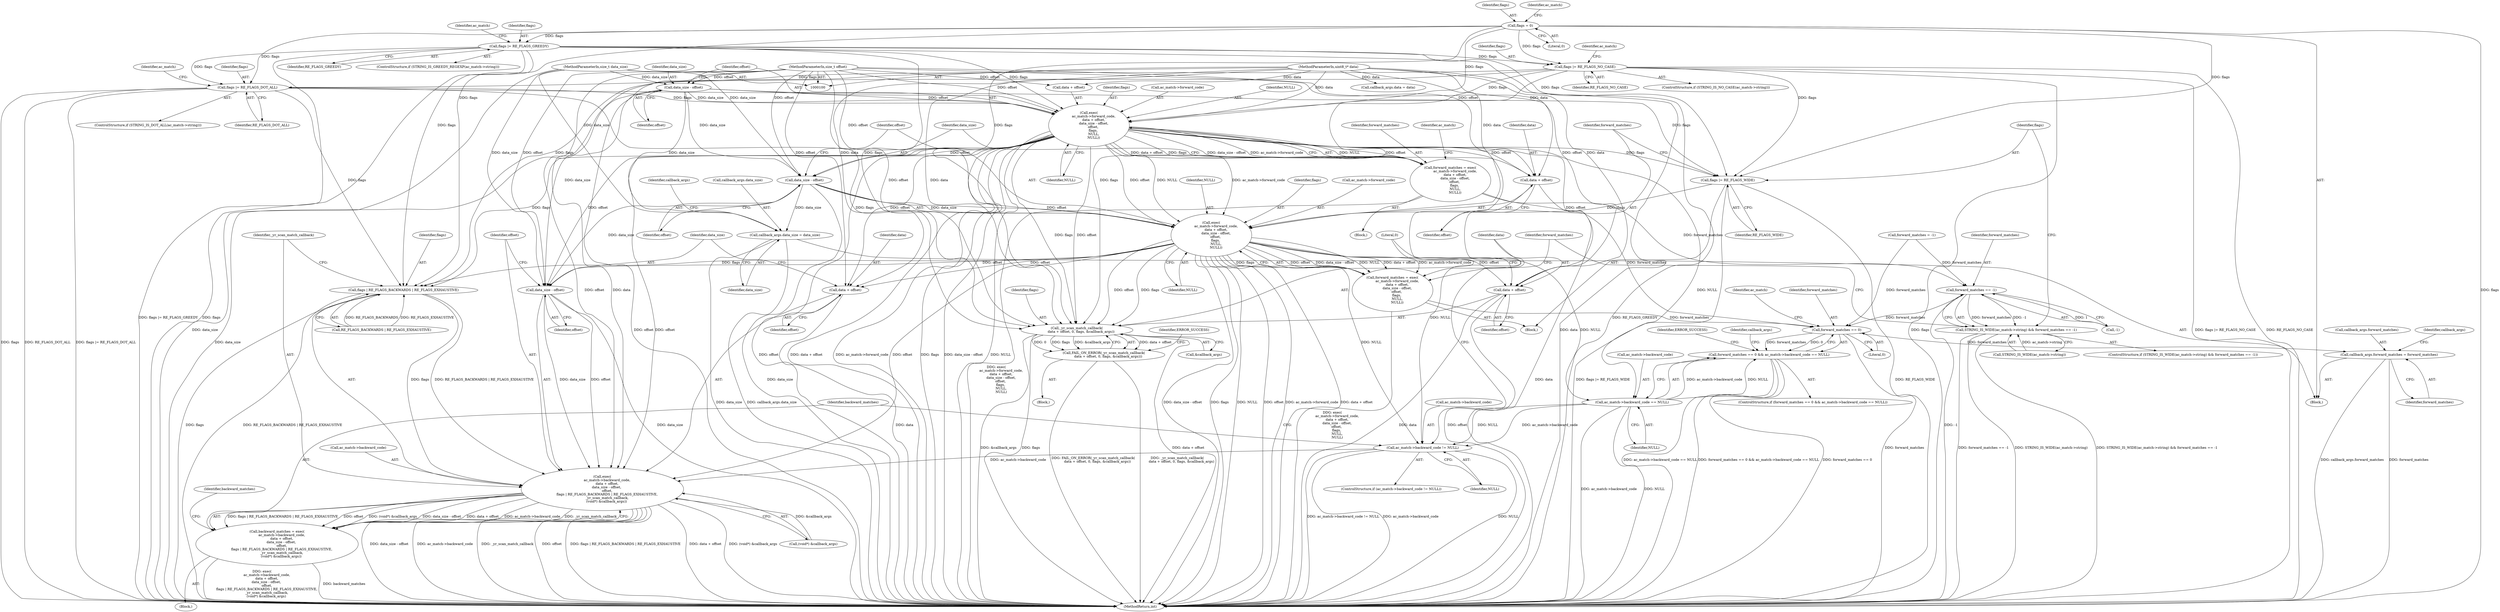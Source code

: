 digraph "0_yara_83d799804648c2a0895d40a19835d9b757c6fa4e_2@pointer" {
"1000168" [label="(Call,exec(\n         ac_match->forward_code,\n         data + offset,\n         data_size - offset,\n        offset,\n        flags,\n         NULL,\n         NULL))"];
"1000103" [label="(MethodParameterIn,uint8_t* data)"];
"1000106" [label="(MethodParameterIn,size_t offset)"];
"1000175" [label="(Call,data_size - offset)"];
"1000104" [label="(MethodParameterIn,size_t data_size)"];
"1000129" [label="(Call,flags |= RE_FLAGS_GREEDY)"];
"1000121" [label="(Call,flags = 0)"];
"1000137" [label="(Call,flags |= RE_FLAGS_NO_CASE)"];
"1000145" [label="(Call,flags |= RE_FLAGS_DOT_ALL)"];
"1000166" [label="(Call,forward_matches = exec(\n         ac_match->forward_code,\n         data + offset,\n         data_size - offset,\n        offset,\n        flags,\n         NULL,\n         NULL))"];
"1000188" [label="(Call,forward_matches == -1)"];
"1000183" [label="(Call,STRING_IS_WIDE(ac_match->string) && forward_matches == -1)"];
"1000232" [label="(Call,forward_matches == 0)"];
"1000231" [label="(Call,forward_matches == 0 && ac_match->backward_code == NULL)"];
"1000269" [label="(Call,callback_args.forward_matches = forward_matches)"];
"1000193" [label="(Call,flags |= RE_FLAGS_WIDE)"];
"1000198" [label="(Call,exec(\n         ac_match->forward_code,\n         data + offset,\n         data_size - offset,\n        offset,\n        flags,\n         NULL,\n         NULL))"];
"1000196" [label="(Call,forward_matches = exec(\n         ac_match->forward_code,\n         data + offset,\n         data_size - offset,\n        offset,\n        flags,\n         NULL,\n         NULL))"];
"1000235" [label="(Call,ac_match->backward_code == NULL)"];
"1000283" [label="(Call,ac_match->backward_code != NULL)"];
"1000291" [label="(Call,exec(\n         ac_match->backward_code,\n         data + offset,\n        data_size - offset,\n         offset,\n         flags | RE_FLAGS_BACKWARDS | RE_FLAGS_EXHAUSTIVE,\n         _yr_scan_match_callback,\n        (void*) &callback_args))"];
"1000289" [label="(Call,backward_matches = exec(\n         ac_match->backward_code,\n         data + offset,\n        data_size - offset,\n         offset,\n         flags | RE_FLAGS_BACKWARDS | RE_FLAGS_EXHAUSTIVE,\n         _yr_scan_match_callback,\n        (void*) &callback_args))"];
"1000295" [label="(Call,data + offset)"];
"1000298" [label="(Call,data_size - offset)"];
"1000302" [label="(Call,flags | RE_FLAGS_BACKWARDS | RE_FLAGS_EXHAUSTIVE)"];
"1000330" [label="(Call,_yr_scan_match_callback(\n        data + offset, 0, flags, &callback_args))"];
"1000329" [label="(Call,FAIL_ON_ERROR(_yr_scan_match_callback(\n        data + offset, 0, flags, &callback_args)))"];
"1000331" [label="(Call,data + offset)"];
"1000202" [label="(Call,data + offset)"];
"1000205" [label="(Call,data_size - offset)"];
"1000259" [label="(Call,callback_args.data_size = data_size)"];
"1000334" [label="(Literal,0)"];
"1000129" [label="(Call,flags |= RE_FLAGS_GREEDY)"];
"1000211" [label="(Identifier,NULL)"];
"1000336" [label="(Call,&callback_args)"];
"1000202" [label="(Call,data + offset)"];
"1000339" [label="(Identifier,ERROR_SUCCESS)"];
"1000208" [label="(Identifier,offset)"];
"1000298" [label="(Call,data_size - offset)"];
"1000132" [label="(ControlStructure,if (STRING_IS_NO_CASE(ac_match->string)))"];
"1000333" [label="(Identifier,offset)"];
"1000167" [label="(Identifier,forward_matches)"];
"1000263" [label="(Identifier,data_size)"];
"1000210" [label="(Identifier,NULL)"];
"1000296" [label="(Identifier,data)"];
"1000289" [label="(Call,backward_matches = exec(\n         ac_match->backward_code,\n         data + offset,\n        data_size - offset,\n         offset,\n         flags | RE_FLAGS_BACKWARDS | RE_FLAGS_EXHAUSTIVE,\n         _yr_scan_match_callback,\n        (void*) &callback_args))"];
"1000270" [label="(Call,callback_args.forward_matches)"];
"1000302" [label="(Call,flags | RE_FLAGS_BACKWARDS | RE_FLAGS_EXHAUSTIVE)"];
"1000124" [label="(ControlStructure,if (STRING_IS_GREEDY_REGEXP(ac_match->string)))"];
"1000284" [label="(Call,ac_match->backward_code)"];
"1000209" [label="(Identifier,flags)"];
"1000332" [label="(Identifier,data)"];
"1000107" [label="(Block,)"];
"1000177" [label="(Identifier,offset)"];
"1000231" [label="(Call,forward_matches == 0 && ac_match->backward_code == NULL)"];
"1000138" [label="(Identifier,flags)"];
"1000331" [label="(Call,data + offset)"];
"1000179" [label="(Identifier,flags)"];
"1000195" [label="(Identifier,RE_FLAGS_WIDE)"];
"1000290" [label="(Identifier,backward_matches)"];
"1000151" [label="(Identifier,ac_match)"];
"1000193" [label="(Call,flags |= RE_FLAGS_WIDE)"];
"1000291" [label="(Call,exec(\n         ac_match->backward_code,\n         data + offset,\n        data_size - offset,\n         offset,\n         flags | RE_FLAGS_BACKWARDS | RE_FLAGS_EXHAUSTIVE,\n         _yr_scan_match_callback,\n        (void*) &callback_args))"];
"1000269" [label="(Call,callback_args.forward_matches = forward_matches)"];
"1000297" [label="(Identifier,offset)"];
"1000169" [label="(Call,ac_match->forward_code)"];
"1000235" [label="(Call,ac_match->backward_code == NULL)"];
"1000172" [label="(Call,data + offset)"];
"1000283" [label="(Call,ac_match->backward_code != NULL)"];
"1000288" [label="(Block,)"];
"1000276" [label="(Identifier,callback_args)"];
"1000206" [label="(Identifier,data_size)"];
"1000186" [label="(Identifier,ac_match)"];
"1000176" [label="(Identifier,data_size)"];
"1000301" [label="(Identifier,offset)"];
"1000287" [label="(Identifier,NULL)"];
"1000166" [label="(Call,forward_matches = exec(\n         ac_match->forward_code,\n         data + offset,\n         data_size - offset,\n        offset,\n        flags,\n         NULL,\n         NULL))"];
"1000123" [label="(Literal,0)"];
"1000299" [label="(Identifier,data_size)"];
"1000184" [label="(Call,STRING_IS_WIDE(ac_match->string))"];
"1000259" [label="(Call,callback_args.data_size = data_size)"];
"1000205" [label="(Call,data_size - offset)"];
"1000121" [label="(Call,flags = 0)"];
"1000197" [label="(Identifier,forward_matches)"];
"1000194" [label="(Identifier,flags)"];
"1000335" [label="(Identifier,flags)"];
"1000183" [label="(Call,STRING_IS_WIDE(ac_match->string) && forward_matches == -1)"];
"1000130" [label="(Identifier,flags)"];
"1000232" [label="(Call,forward_matches == 0)"];
"1000111" [label="(Call,forward_matches = -1)"];
"1000254" [label="(Call,callback_args.data = data)"];
"1000165" [label="(Block,)"];
"1000295" [label="(Call,data + offset)"];
"1000282" [label="(ControlStructure,if (ac_match->backward_code != NULL))"];
"1000300" [label="(Identifier,offset)"];
"1000307" [label="(Identifier,_yr_scan_match_callback)"];
"1000244" [label="(Identifier,callback_args)"];
"1000266" [label="(Identifier,callback_args)"];
"1000328" [label="(Block,)"];
"1000273" [label="(Identifier,forward_matches)"];
"1000122" [label="(Identifier,flags)"];
"1000189" [label="(Identifier,forward_matches)"];
"1000313" [label="(Identifier,backward_matches)"];
"1000237" [label="(Identifier,ac_match)"];
"1000303" [label="(Identifier,flags)"];
"1000292" [label="(Call,ac_match->backward_code)"];
"1000147" [label="(Identifier,RE_FLAGS_DOT_ALL)"];
"1000260" [label="(Call,callback_args.data_size)"];
"1000168" [label="(Call,exec(\n         ac_match->forward_code,\n         data + offset,\n         data_size - offset,\n        offset,\n        flags,\n         NULL,\n         NULL))"];
"1000308" [label="(Call,(void*) &callback_args)"];
"1000340" [label="(MethodReturn,int)"];
"1000190" [label="(Call,-1)"];
"1000127" [label="(Identifier,ac_match)"];
"1000204" [label="(Identifier,offset)"];
"1000239" [label="(Identifier,NULL)"];
"1000137" [label="(Call,flags |= RE_FLAGS_NO_CASE)"];
"1000140" [label="(ControlStructure,if (STRING_IS_DOT_ALL(ac_match->string)))"];
"1000145" [label="(Call,flags |= RE_FLAGS_DOT_ALL)"];
"1000199" [label="(Call,ac_match->forward_code)"];
"1000213" [label="(Identifier,forward_matches)"];
"1000175" [label="(Call,data_size - offset)"];
"1000139" [label="(Identifier,RE_FLAGS_NO_CASE)"];
"1000207" [label="(Identifier,offset)"];
"1000106" [label="(MethodParameterIn,size_t offset)"];
"1000203" [label="(Identifier,data)"];
"1000230" [label="(ControlStructure,if (forward_matches == 0 && ac_match->backward_code == NULL))"];
"1000103" [label="(MethodParameterIn,uint8_t* data)"];
"1000180" [label="(Identifier,NULL)"];
"1000143" [label="(Identifier,ac_match)"];
"1000104" [label="(MethodParameterIn,size_t data_size)"];
"1000241" [label="(Identifier,ERROR_SUCCESS)"];
"1000236" [label="(Call,ac_match->backward_code)"];
"1000181" [label="(Identifier,NULL)"];
"1000198" [label="(Call,exec(\n         ac_match->forward_code,\n         data + offset,\n         data_size - offset,\n        offset,\n        flags,\n         NULL,\n         NULL))"];
"1000135" [label="(Identifier,ac_match)"];
"1000233" [label="(Identifier,forward_matches)"];
"1000304" [label="(Call,RE_FLAGS_BACKWARDS | RE_FLAGS_EXHAUSTIVE)"];
"1000188" [label="(Call,forward_matches == -1)"];
"1000196" [label="(Call,forward_matches = exec(\n         ac_match->forward_code,\n         data + offset,\n         data_size - offset,\n        offset,\n        flags,\n         NULL,\n         NULL))"];
"1000192" [label="(Block,)"];
"1000329" [label="(Call,FAIL_ON_ERROR(_yr_scan_match_callback(\n        data + offset, 0, flags, &callback_args)))"];
"1000330" [label="(Call,_yr_scan_match_callback(\n        data + offset, 0, flags, &callback_args))"];
"1000178" [label="(Identifier,offset)"];
"1000131" [label="(Identifier,RE_FLAGS_GREEDY)"];
"1000182" [label="(ControlStructure,if (STRING_IS_WIDE(ac_match->string) && forward_matches == -1))"];
"1000234" [label="(Literal,0)"];
"1000146" [label="(Identifier,flags)"];
"1000168" -> "1000166"  [label="AST: "];
"1000168" -> "1000181"  [label="CFG: "];
"1000169" -> "1000168"  [label="AST: "];
"1000172" -> "1000168"  [label="AST: "];
"1000175" -> "1000168"  [label="AST: "];
"1000178" -> "1000168"  [label="AST: "];
"1000179" -> "1000168"  [label="AST: "];
"1000180" -> "1000168"  [label="AST: "];
"1000181" -> "1000168"  [label="AST: "];
"1000166" -> "1000168"  [label="CFG: "];
"1000168" -> "1000340"  [label="DDG: offset"];
"1000168" -> "1000340"  [label="DDG: data + offset"];
"1000168" -> "1000340"  [label="DDG: ac_match->forward_code"];
"1000168" -> "1000340"  [label="DDG: flags"];
"1000168" -> "1000340"  [label="DDG: NULL"];
"1000168" -> "1000340"  [label="DDG: data_size - offset"];
"1000168" -> "1000166"  [label="DDG: NULL"];
"1000168" -> "1000166"  [label="DDG: offset"];
"1000168" -> "1000166"  [label="DDG: data + offset"];
"1000168" -> "1000166"  [label="DDG: flags"];
"1000168" -> "1000166"  [label="DDG: data_size - offset"];
"1000168" -> "1000166"  [label="DDG: ac_match->forward_code"];
"1000103" -> "1000168"  [label="DDG: data"];
"1000106" -> "1000168"  [label="DDG: offset"];
"1000175" -> "1000168"  [label="DDG: data_size"];
"1000175" -> "1000168"  [label="DDG: offset"];
"1000129" -> "1000168"  [label="DDG: flags"];
"1000121" -> "1000168"  [label="DDG: flags"];
"1000137" -> "1000168"  [label="DDG: flags"];
"1000145" -> "1000168"  [label="DDG: flags"];
"1000168" -> "1000193"  [label="DDG: flags"];
"1000168" -> "1000198"  [label="DDG: ac_match->forward_code"];
"1000168" -> "1000198"  [label="DDG: offset"];
"1000168" -> "1000198"  [label="DDG: NULL"];
"1000168" -> "1000202"  [label="DDG: offset"];
"1000168" -> "1000205"  [label="DDG: offset"];
"1000168" -> "1000235"  [label="DDG: NULL"];
"1000168" -> "1000283"  [label="DDG: NULL"];
"1000168" -> "1000291"  [label="DDG: offset"];
"1000168" -> "1000295"  [label="DDG: offset"];
"1000168" -> "1000298"  [label="DDG: offset"];
"1000168" -> "1000302"  [label="DDG: flags"];
"1000168" -> "1000330"  [label="DDG: offset"];
"1000168" -> "1000330"  [label="DDG: flags"];
"1000168" -> "1000331"  [label="DDG: offset"];
"1000103" -> "1000100"  [label="AST: "];
"1000103" -> "1000340"  [label="DDG: data"];
"1000103" -> "1000172"  [label="DDG: data"];
"1000103" -> "1000198"  [label="DDG: data"];
"1000103" -> "1000202"  [label="DDG: data"];
"1000103" -> "1000254"  [label="DDG: data"];
"1000103" -> "1000291"  [label="DDG: data"];
"1000103" -> "1000295"  [label="DDG: data"];
"1000103" -> "1000330"  [label="DDG: data"];
"1000103" -> "1000331"  [label="DDG: data"];
"1000106" -> "1000100"  [label="AST: "];
"1000106" -> "1000340"  [label="DDG: offset"];
"1000106" -> "1000172"  [label="DDG: offset"];
"1000106" -> "1000175"  [label="DDG: offset"];
"1000106" -> "1000198"  [label="DDG: offset"];
"1000106" -> "1000202"  [label="DDG: offset"];
"1000106" -> "1000205"  [label="DDG: offset"];
"1000106" -> "1000291"  [label="DDG: offset"];
"1000106" -> "1000295"  [label="DDG: offset"];
"1000106" -> "1000298"  [label="DDG: offset"];
"1000106" -> "1000330"  [label="DDG: offset"];
"1000106" -> "1000331"  [label="DDG: offset"];
"1000175" -> "1000177"  [label="CFG: "];
"1000176" -> "1000175"  [label="AST: "];
"1000177" -> "1000175"  [label="AST: "];
"1000178" -> "1000175"  [label="CFG: "];
"1000175" -> "1000340"  [label="DDG: data_size"];
"1000104" -> "1000175"  [label="DDG: data_size"];
"1000175" -> "1000205"  [label="DDG: data_size"];
"1000175" -> "1000259"  [label="DDG: data_size"];
"1000175" -> "1000298"  [label="DDG: data_size"];
"1000104" -> "1000100"  [label="AST: "];
"1000104" -> "1000340"  [label="DDG: data_size"];
"1000104" -> "1000205"  [label="DDG: data_size"];
"1000104" -> "1000259"  [label="DDG: data_size"];
"1000104" -> "1000298"  [label="DDG: data_size"];
"1000129" -> "1000124"  [label="AST: "];
"1000129" -> "1000131"  [label="CFG: "];
"1000130" -> "1000129"  [label="AST: "];
"1000131" -> "1000129"  [label="AST: "];
"1000135" -> "1000129"  [label="CFG: "];
"1000129" -> "1000340"  [label="DDG: flags"];
"1000129" -> "1000340"  [label="DDG: flags |= RE_FLAGS_GREEDY"];
"1000129" -> "1000340"  [label="DDG: RE_FLAGS_GREEDY"];
"1000121" -> "1000129"  [label="DDG: flags"];
"1000129" -> "1000137"  [label="DDG: flags"];
"1000129" -> "1000145"  [label="DDG: flags"];
"1000129" -> "1000193"  [label="DDG: flags"];
"1000129" -> "1000302"  [label="DDG: flags"];
"1000129" -> "1000330"  [label="DDG: flags"];
"1000121" -> "1000107"  [label="AST: "];
"1000121" -> "1000123"  [label="CFG: "];
"1000122" -> "1000121"  [label="AST: "];
"1000123" -> "1000121"  [label="AST: "];
"1000127" -> "1000121"  [label="CFG: "];
"1000121" -> "1000340"  [label="DDG: flags"];
"1000121" -> "1000137"  [label="DDG: flags"];
"1000121" -> "1000145"  [label="DDG: flags"];
"1000121" -> "1000193"  [label="DDG: flags"];
"1000121" -> "1000302"  [label="DDG: flags"];
"1000121" -> "1000330"  [label="DDG: flags"];
"1000137" -> "1000132"  [label="AST: "];
"1000137" -> "1000139"  [label="CFG: "];
"1000138" -> "1000137"  [label="AST: "];
"1000139" -> "1000137"  [label="AST: "];
"1000143" -> "1000137"  [label="CFG: "];
"1000137" -> "1000340"  [label="DDG: RE_FLAGS_NO_CASE"];
"1000137" -> "1000340"  [label="DDG: flags"];
"1000137" -> "1000340"  [label="DDG: flags |= RE_FLAGS_NO_CASE"];
"1000137" -> "1000145"  [label="DDG: flags"];
"1000137" -> "1000193"  [label="DDG: flags"];
"1000137" -> "1000302"  [label="DDG: flags"];
"1000137" -> "1000330"  [label="DDG: flags"];
"1000145" -> "1000140"  [label="AST: "];
"1000145" -> "1000147"  [label="CFG: "];
"1000146" -> "1000145"  [label="AST: "];
"1000147" -> "1000145"  [label="AST: "];
"1000151" -> "1000145"  [label="CFG: "];
"1000145" -> "1000340"  [label="DDG: flags |= RE_FLAGS_DOT_ALL"];
"1000145" -> "1000340"  [label="DDG: flags"];
"1000145" -> "1000340"  [label="DDG: RE_FLAGS_DOT_ALL"];
"1000145" -> "1000193"  [label="DDG: flags"];
"1000145" -> "1000302"  [label="DDG: flags"];
"1000145" -> "1000330"  [label="DDG: flags"];
"1000166" -> "1000165"  [label="AST: "];
"1000167" -> "1000166"  [label="AST: "];
"1000186" -> "1000166"  [label="CFG: "];
"1000166" -> "1000340"  [label="DDG: exec(\n         ac_match->forward_code,\n         data + offset,\n         data_size - offset,\n        offset,\n        flags,\n         NULL,\n         NULL)"];
"1000166" -> "1000188"  [label="DDG: forward_matches"];
"1000166" -> "1000232"  [label="DDG: forward_matches"];
"1000188" -> "1000183"  [label="AST: "];
"1000188" -> "1000190"  [label="CFG: "];
"1000189" -> "1000188"  [label="AST: "];
"1000190" -> "1000188"  [label="AST: "];
"1000183" -> "1000188"  [label="CFG: "];
"1000188" -> "1000340"  [label="DDG: -1"];
"1000188" -> "1000183"  [label="DDG: forward_matches"];
"1000188" -> "1000183"  [label="DDG: -1"];
"1000111" -> "1000188"  [label="DDG: forward_matches"];
"1000190" -> "1000188"  [label="DDG: 1"];
"1000188" -> "1000232"  [label="DDG: forward_matches"];
"1000183" -> "1000182"  [label="AST: "];
"1000183" -> "1000184"  [label="CFG: "];
"1000184" -> "1000183"  [label="AST: "];
"1000194" -> "1000183"  [label="CFG: "];
"1000213" -> "1000183"  [label="CFG: "];
"1000183" -> "1000340"  [label="DDG: forward_matches == -1"];
"1000183" -> "1000340"  [label="DDG: STRING_IS_WIDE(ac_match->string)"];
"1000183" -> "1000340"  [label="DDG: STRING_IS_WIDE(ac_match->string) && forward_matches == -1"];
"1000184" -> "1000183"  [label="DDG: ac_match->string"];
"1000232" -> "1000231"  [label="AST: "];
"1000232" -> "1000234"  [label="CFG: "];
"1000233" -> "1000232"  [label="AST: "];
"1000234" -> "1000232"  [label="AST: "];
"1000237" -> "1000232"  [label="CFG: "];
"1000231" -> "1000232"  [label="CFG: "];
"1000232" -> "1000340"  [label="DDG: forward_matches"];
"1000232" -> "1000231"  [label="DDG: forward_matches"];
"1000232" -> "1000231"  [label="DDG: 0"];
"1000111" -> "1000232"  [label="DDG: forward_matches"];
"1000196" -> "1000232"  [label="DDG: forward_matches"];
"1000232" -> "1000269"  [label="DDG: forward_matches"];
"1000231" -> "1000230"  [label="AST: "];
"1000231" -> "1000235"  [label="CFG: "];
"1000235" -> "1000231"  [label="AST: "];
"1000241" -> "1000231"  [label="CFG: "];
"1000244" -> "1000231"  [label="CFG: "];
"1000231" -> "1000340"  [label="DDG: ac_match->backward_code == NULL"];
"1000231" -> "1000340"  [label="DDG: forward_matches == 0 && ac_match->backward_code == NULL"];
"1000231" -> "1000340"  [label="DDG: forward_matches == 0"];
"1000235" -> "1000231"  [label="DDG: ac_match->backward_code"];
"1000235" -> "1000231"  [label="DDG: NULL"];
"1000269" -> "1000107"  [label="AST: "];
"1000269" -> "1000273"  [label="CFG: "];
"1000270" -> "1000269"  [label="AST: "];
"1000273" -> "1000269"  [label="AST: "];
"1000276" -> "1000269"  [label="CFG: "];
"1000269" -> "1000340"  [label="DDG: callback_args.forward_matches"];
"1000269" -> "1000340"  [label="DDG: forward_matches"];
"1000193" -> "1000192"  [label="AST: "];
"1000193" -> "1000195"  [label="CFG: "];
"1000194" -> "1000193"  [label="AST: "];
"1000195" -> "1000193"  [label="AST: "];
"1000197" -> "1000193"  [label="CFG: "];
"1000193" -> "1000340"  [label="DDG: RE_FLAGS_WIDE"];
"1000193" -> "1000340"  [label="DDG: flags |= RE_FLAGS_WIDE"];
"1000193" -> "1000198"  [label="DDG: flags"];
"1000198" -> "1000196"  [label="AST: "];
"1000198" -> "1000211"  [label="CFG: "];
"1000199" -> "1000198"  [label="AST: "];
"1000202" -> "1000198"  [label="AST: "];
"1000205" -> "1000198"  [label="AST: "];
"1000208" -> "1000198"  [label="AST: "];
"1000209" -> "1000198"  [label="AST: "];
"1000210" -> "1000198"  [label="AST: "];
"1000211" -> "1000198"  [label="AST: "];
"1000196" -> "1000198"  [label="CFG: "];
"1000198" -> "1000340"  [label="DDG: data_size - offset"];
"1000198" -> "1000340"  [label="DDG: flags"];
"1000198" -> "1000340"  [label="DDG: NULL"];
"1000198" -> "1000340"  [label="DDG: offset"];
"1000198" -> "1000340"  [label="DDG: ac_match->forward_code"];
"1000198" -> "1000340"  [label="DDG: data + offset"];
"1000198" -> "1000196"  [label="DDG: offset"];
"1000198" -> "1000196"  [label="DDG: data_size - offset"];
"1000198" -> "1000196"  [label="DDG: NULL"];
"1000198" -> "1000196"  [label="DDG: data + offset"];
"1000198" -> "1000196"  [label="DDG: ac_match->forward_code"];
"1000198" -> "1000196"  [label="DDG: flags"];
"1000205" -> "1000198"  [label="DDG: data_size"];
"1000205" -> "1000198"  [label="DDG: offset"];
"1000198" -> "1000235"  [label="DDG: NULL"];
"1000198" -> "1000283"  [label="DDG: NULL"];
"1000198" -> "1000291"  [label="DDG: offset"];
"1000198" -> "1000295"  [label="DDG: offset"];
"1000198" -> "1000298"  [label="DDG: offset"];
"1000198" -> "1000302"  [label="DDG: flags"];
"1000198" -> "1000330"  [label="DDG: offset"];
"1000198" -> "1000330"  [label="DDG: flags"];
"1000198" -> "1000331"  [label="DDG: offset"];
"1000196" -> "1000192"  [label="AST: "];
"1000197" -> "1000196"  [label="AST: "];
"1000213" -> "1000196"  [label="CFG: "];
"1000196" -> "1000340"  [label="DDG: exec(\n         ac_match->forward_code,\n         data + offset,\n         data_size - offset,\n        offset,\n        flags,\n         NULL,\n         NULL)"];
"1000235" -> "1000239"  [label="CFG: "];
"1000236" -> "1000235"  [label="AST: "];
"1000239" -> "1000235"  [label="AST: "];
"1000235" -> "1000340"  [label="DDG: ac_match->backward_code"];
"1000235" -> "1000340"  [label="DDG: NULL"];
"1000235" -> "1000283"  [label="DDG: ac_match->backward_code"];
"1000235" -> "1000283"  [label="DDG: NULL"];
"1000283" -> "1000282"  [label="AST: "];
"1000283" -> "1000287"  [label="CFG: "];
"1000284" -> "1000283"  [label="AST: "];
"1000287" -> "1000283"  [label="AST: "];
"1000290" -> "1000283"  [label="CFG: "];
"1000332" -> "1000283"  [label="CFG: "];
"1000283" -> "1000340"  [label="DDG: ac_match->backward_code"];
"1000283" -> "1000340"  [label="DDG: NULL"];
"1000283" -> "1000340"  [label="DDG: ac_match->backward_code != NULL"];
"1000283" -> "1000291"  [label="DDG: ac_match->backward_code"];
"1000291" -> "1000289"  [label="AST: "];
"1000291" -> "1000308"  [label="CFG: "];
"1000292" -> "1000291"  [label="AST: "];
"1000295" -> "1000291"  [label="AST: "];
"1000298" -> "1000291"  [label="AST: "];
"1000301" -> "1000291"  [label="AST: "];
"1000302" -> "1000291"  [label="AST: "];
"1000307" -> "1000291"  [label="AST: "];
"1000308" -> "1000291"  [label="AST: "];
"1000289" -> "1000291"  [label="CFG: "];
"1000291" -> "1000340"  [label="DDG: data_size - offset"];
"1000291" -> "1000340"  [label="DDG: ac_match->backward_code"];
"1000291" -> "1000340"  [label="DDG: _yr_scan_match_callback"];
"1000291" -> "1000340"  [label="DDG: offset"];
"1000291" -> "1000340"  [label="DDG: flags | RE_FLAGS_BACKWARDS | RE_FLAGS_EXHAUSTIVE"];
"1000291" -> "1000340"  [label="DDG: data + offset"];
"1000291" -> "1000340"  [label="DDG: (void*) &callback_args"];
"1000291" -> "1000289"  [label="DDG: flags | RE_FLAGS_BACKWARDS | RE_FLAGS_EXHAUSTIVE"];
"1000291" -> "1000289"  [label="DDG: offset"];
"1000291" -> "1000289"  [label="DDG: (void*) &callback_args"];
"1000291" -> "1000289"  [label="DDG: data_size - offset"];
"1000291" -> "1000289"  [label="DDG: data + offset"];
"1000291" -> "1000289"  [label="DDG: ac_match->backward_code"];
"1000291" -> "1000289"  [label="DDG: _yr_scan_match_callback"];
"1000298" -> "1000291"  [label="DDG: data_size"];
"1000298" -> "1000291"  [label="DDG: offset"];
"1000302" -> "1000291"  [label="DDG: flags"];
"1000302" -> "1000291"  [label="DDG: RE_FLAGS_BACKWARDS | RE_FLAGS_EXHAUSTIVE"];
"1000308" -> "1000291"  [label="DDG: &callback_args"];
"1000289" -> "1000288"  [label="AST: "];
"1000290" -> "1000289"  [label="AST: "];
"1000313" -> "1000289"  [label="CFG: "];
"1000289" -> "1000340"  [label="DDG: exec(\n         ac_match->backward_code,\n         data + offset,\n        data_size - offset,\n         offset,\n         flags | RE_FLAGS_BACKWARDS | RE_FLAGS_EXHAUSTIVE,\n         _yr_scan_match_callback,\n        (void*) &callback_args)"];
"1000289" -> "1000340"  [label="DDG: backward_matches"];
"1000295" -> "1000297"  [label="CFG: "];
"1000296" -> "1000295"  [label="AST: "];
"1000297" -> "1000295"  [label="AST: "];
"1000299" -> "1000295"  [label="CFG: "];
"1000295" -> "1000340"  [label="DDG: data"];
"1000298" -> "1000300"  [label="CFG: "];
"1000299" -> "1000298"  [label="AST: "];
"1000300" -> "1000298"  [label="AST: "];
"1000301" -> "1000298"  [label="CFG: "];
"1000298" -> "1000340"  [label="DDG: data_size"];
"1000205" -> "1000298"  [label="DDG: data_size"];
"1000302" -> "1000304"  [label="CFG: "];
"1000303" -> "1000302"  [label="AST: "];
"1000304" -> "1000302"  [label="AST: "];
"1000307" -> "1000302"  [label="CFG: "];
"1000302" -> "1000340"  [label="DDG: RE_FLAGS_BACKWARDS | RE_FLAGS_EXHAUSTIVE"];
"1000302" -> "1000340"  [label="DDG: flags"];
"1000304" -> "1000302"  [label="DDG: RE_FLAGS_BACKWARDS"];
"1000304" -> "1000302"  [label="DDG: RE_FLAGS_EXHAUSTIVE"];
"1000330" -> "1000329"  [label="AST: "];
"1000330" -> "1000336"  [label="CFG: "];
"1000331" -> "1000330"  [label="AST: "];
"1000334" -> "1000330"  [label="AST: "];
"1000335" -> "1000330"  [label="AST: "];
"1000336" -> "1000330"  [label="AST: "];
"1000329" -> "1000330"  [label="CFG: "];
"1000330" -> "1000340"  [label="DDG: data + offset"];
"1000330" -> "1000340"  [label="DDG: &callback_args"];
"1000330" -> "1000340"  [label="DDG: flags"];
"1000330" -> "1000329"  [label="DDG: data + offset"];
"1000330" -> "1000329"  [label="DDG: 0"];
"1000330" -> "1000329"  [label="DDG: flags"];
"1000330" -> "1000329"  [label="DDG: &callback_args"];
"1000329" -> "1000328"  [label="AST: "];
"1000339" -> "1000329"  [label="CFG: "];
"1000329" -> "1000340"  [label="DDG: FAIL_ON_ERROR(_yr_scan_match_callback(\n        data + offset, 0, flags, &callback_args))"];
"1000329" -> "1000340"  [label="DDG: _yr_scan_match_callback(\n        data + offset, 0, flags, &callback_args)"];
"1000331" -> "1000333"  [label="CFG: "];
"1000332" -> "1000331"  [label="AST: "];
"1000333" -> "1000331"  [label="AST: "];
"1000334" -> "1000331"  [label="CFG: "];
"1000331" -> "1000340"  [label="DDG: offset"];
"1000331" -> "1000340"  [label="DDG: data"];
"1000202" -> "1000204"  [label="CFG: "];
"1000203" -> "1000202"  [label="AST: "];
"1000204" -> "1000202"  [label="AST: "];
"1000206" -> "1000202"  [label="CFG: "];
"1000202" -> "1000340"  [label="DDG: data"];
"1000205" -> "1000207"  [label="CFG: "];
"1000206" -> "1000205"  [label="AST: "];
"1000207" -> "1000205"  [label="AST: "];
"1000208" -> "1000205"  [label="CFG: "];
"1000205" -> "1000340"  [label="DDG: data_size"];
"1000205" -> "1000259"  [label="DDG: data_size"];
"1000259" -> "1000107"  [label="AST: "];
"1000259" -> "1000263"  [label="CFG: "];
"1000260" -> "1000259"  [label="AST: "];
"1000263" -> "1000259"  [label="AST: "];
"1000266" -> "1000259"  [label="CFG: "];
"1000259" -> "1000340"  [label="DDG: callback_args.data_size"];
"1000259" -> "1000340"  [label="DDG: data_size"];
}
